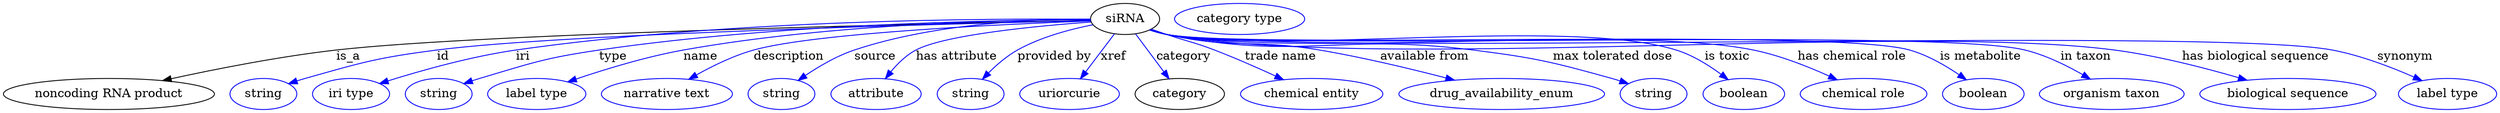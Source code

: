 digraph {
	graph [bb="0,0,2868.1,123"];
	node [label="\N"];
	siRNA	[height=0.5,
		label=siRNA,
		pos="1291.5,105",
		width=1.1013];
	"noncoding RNA product"	[height=0.5,
		pos="121.54,18",
		width=3.3761];
	siRNA -> "noncoding RNA product"	[label=is_a,
		lp="399.54,61.5",
		pos="e,183.82,33.505 1252,103.26 1100.6,100.28 557.2,88.462 385.54,69 320.11,61.582 246.58,47.144 193.76,35.681"];
	id	[color=blue,
		height=0.5,
		label=string,
		pos="299.54,18",
		width=1.0652];
	siRNA -> id	[color=blue,
		label=id,
		lp="511.54,61.5",
		pos="e,328.53,29.966 1251.6,104.51 1135.7,105.5 789.14,105 504.54,69 433.8,60.053 416.19,55.278 347.54,36 344.43,35.128 341.24,34.158 \
338.04,33.138",
		style=solid];
	iri	[color=blue,
		height=0.5,
		label="iri type",
		pos="400.54,18",
		width=1.2277];
	siRNA -> iri	[color=blue,
		label=iri,
		lp="598.54,61.5",
		pos="e,433.36,30.073 1251.8,104.62 1144.4,105.74 840.17,105.19 590.54,69 538.95,61.52 481.23,45.149 443.1,33.17",
		style=solid];
	type	[color=blue,
		height=0.5,
		label=string,
		pos="501.54,18",
		width=1.0652];
	siRNA -> type	[color=blue,
		label=type,
		lp="702.54,61.5",
		pos="e,530.45,30.034 1251.7,104.12 1154.5,103.9 897.84,100.13 686.54,69 624.15,59.81 608.95,54.087 548.54,36 545.77,35.172 542.93,34.272 \
540.08,33.332",
		style=solid];
	name	[color=blue,
		height=0.5,
		label="label type",
		pos="614.54,18",
		width=1.5707];
	siRNA -> name	[color=blue,
		label=name,
		lp="803.54,61.5",
		pos="e,650.25,32.054 1251.7,104.2 1165.5,104 955.81,100.03 783.54,69 740.78,61.298 693.47,46.759 659.8,35.336",
		style=solid];
	description	[color=blue,
		height=0.5,
		label="narrative text",
		pos="764.54,18",
		width=2.0943];
	siRNA -> description	[color=blue,
		label=description,
		lp="904.04,61.5",
		pos="e,789.48,35.019 1252.1,102.71 1160.6,99.407 936.02,89.421 863.54,69 840.6,62.538 816.71,50.64 798.14,40.071",
		style=solid];
	source	[color=blue,
		height=0.5,
		label=string,
		pos="896.54,18",
		width=1.0652];
	siRNA -> source	[color=blue,
		label=source,
		lp="1003.5,61.5",
		pos="e,915.48,33.684 1251.7,104.9 1191.2,105.1 1073.4,100.82 979.54,69 959.7,62.271 939.51,50.254 924.02,39.687",
		style=solid];
	"has attribute"	[color=blue,
		height=0.5,
		label=attribute,
		pos="1004.5,18",
		width=1.4443];
	siRNA -> "has attribute"	[color=blue,
		label="has attribute",
		lp="1096.5,61.5",
		pos="e,1015,35.748 1252.6,101.59 1193.3,97.381 1083.9,87.358 1049.5,69 1038.4,63.04 1028.6,53.176 1021.1,43.778",
		style=solid];
	"provided by"	[color=blue,
		height=0.5,
		label=string,
		pos="1112.5,18",
		width=1.0652];
	siRNA -> "provided by"	[color=blue,
		label="provided by",
		lp="1209,61.5",
		pos="e,1126.1,35.116 1254.5,98.387 1228.6,93.361 1194,84.347 1166.5,69 1154.2,62.11 1142.5,51.856 1133.1,42.424",
		style=solid];
	xref	[color=blue,
		height=0.5,
		label=uriorcurie,
		pos="1226.5,18",
		width=1.5887];
	siRNA -> xref	[color=blue,
		label=xref,
		lp="1278,61.5",
		pos="e,1239.3,35.629 1279,87.611 1269.5,75.226 1256.4,58.012 1245.6,43.925",
		style=solid];
	category	[height=0.5,
		pos="1353.5,18",
		width=1.4263];
	siRNA -> category	[color=blue,
		label=category,
		lp="1358,61.5",
		pos="e,1341.4,35.629 1303.5,87.611 1312.5,75.226 1325.1,58.012 1335.4,43.925",
		style=solid];
	"trade name"	[color=blue,
		height=0.5,
		label="chemical entity",
		pos="1504.5,18",
		width=2.2748];
	siRNA -> "trade name"	[color=blue,
		label="trade name",
		lp="1468.5,61.5",
		pos="e,1471.9,34.764 1321.7,93.213 1327.6,91.132 1333.8,88.983 1339.5,87 1363.5,78.777 1370,78.207 1393.5,69 1416.8,59.928 1442.1,48.603 \
1462.8,39.026",
		style=solid];
	"available from"	[color=blue,
		height=0.5,
		label=drug_availability_enum,
		pos="1722.5,18",
		width=3.2858];
	siRNA -> "available from"	[color=blue,
		label="available from",
		lp="1635,61.5",
		pos="e,1668.4,34.034 1320.4,92.534 1326.6,90.411 1333.2,88.419 1339.5,87 1415.4,69.902 1436.9,82.073 1513.5,69 1562.6,60.625 1617.4,47.389 \
1658.5,36.638",
		style=solid];
	"max tolerated dose"	[color=blue,
		height=0.5,
		label=string,
		pos="1897.5,18",
		width=1.0652];
	siRNA -> "max tolerated dose"	[color=blue,
		label="max tolerated dose",
		lp="1848.5,61.5",
		pos="e,1868.6,29.979 1320.1,92.37 1326.4,90.23 1333.1,88.273 1339.5,87 1492.8,56.609 1535.6,88.93 1690.5,69 1762.1,59.791 1780,55.425 \
1849.5,36 1852.6,35.132 1855.8,34.165 1859,33.146",
		style=solid];
	"is toxic"	[color=blue,
		height=0.5,
		label=boolean,
		pos="2000.5,18",
		width=1.2999];
	siRNA -> "is toxic"	[color=blue,
		label="is toxic",
		lp="1980.5,61.5",
		pos="e,1982.2,34.669 1319.8,92.358 1326.2,90.19 1333,88.224 1339.5,87 1466.7,63.116 1797.8,106.94 1921.5,69 1940.6,63.152 1959.6,51.397 \
1974.1,40.754",
		style=solid];
	"has chemical role"	[color=blue,
		height=0.5,
		label="chemical role",
		pos="2138.5,18",
		width=2.022];
	siRNA -> "has chemical role"	[color=blue,
		label="has chemical role",
		lp="2124,61.5",
		pos="e,2107.9,34.45 1319.8,92.338 1326.2,90.171 1333,88.211 1339.5,87 1486.2,59.767 1864.3,98.577 2010.5,69 2041.1,62.819 2073.8,49.923 \
2098.5,38.777",
		style=solid];
	"is metabolite"	[color=blue,
		height=0.5,
		label=boolean,
		pos="2276.5,18",
		width=1.2999];
	siRNA -> "is metabolite"	[color=blue,
		label="is metabolite",
		lp="2272.5,61.5",
		pos="e,2256.7,34.497 1319.8,92.31 1326.2,90.145 1333,88.192 1339.5,87 1432.6,69.997 2099.5,94.581 2190.5,69 2211.3,63.167 2232.3,51.127 \
2248.3,40.324",
		style=solid];
	"in taxon"	[color=blue,
		height=0.5,
		label="organism taxon",
		pos="2424.5,18",
		width=2.3109];
	siRNA -> "in taxon"	[color=blue,
		label="in taxon",
		lp="2393.5,61.5",
		pos="e,2399.6,35.261 1319.8,92.296 1326.2,90.132 1333,88.183 1339.5,87 1447.1,67.494 2217.3,94.885 2323.5,69 2347.2,63.229 2371.8,51.229 \
2390.8,40.432",
		style=solid];
	"has biological sequence"	[color=blue,
		height=0.5,
		label="biological sequence",
		pos="2627.5,18",
		width=2.8164];
	siRNA -> "has biological sequence"	[color=blue,
		label="has biological sequence",
		lp="2590,61.5",
		pos="e,2580.2,34.017 1319.8,92.288 1326.2,90.124 1333,88.177 1339.5,87 1577.3,44.112 2187,100.36 2426.5,69 2475.8,62.545 2530.5,48.475 \
2570.4,36.9",
		style=solid];
	synonym	[color=blue,
		height=0.5,
		label="label type",
		pos="2811.5,18",
		width=1.5707];
	siRNA -> synonym	[color=blue,
		label=synonym,
		lp="2762.5,61.5",
		pos="e,2782,33.489 1319.8,92.272 1326.2,90.109 1333,88.167 1339.5,87 1486,60.814 2532.3,96.592 2678.5,69 2711.5,62.787 2746.9,49.093 \
2772.9,37.604",
		style=solid];
	"named thing_category"	[color=blue,
		height=0.5,
		label="category type",
		pos="1423.5,105",
		width=2.0762];
}

